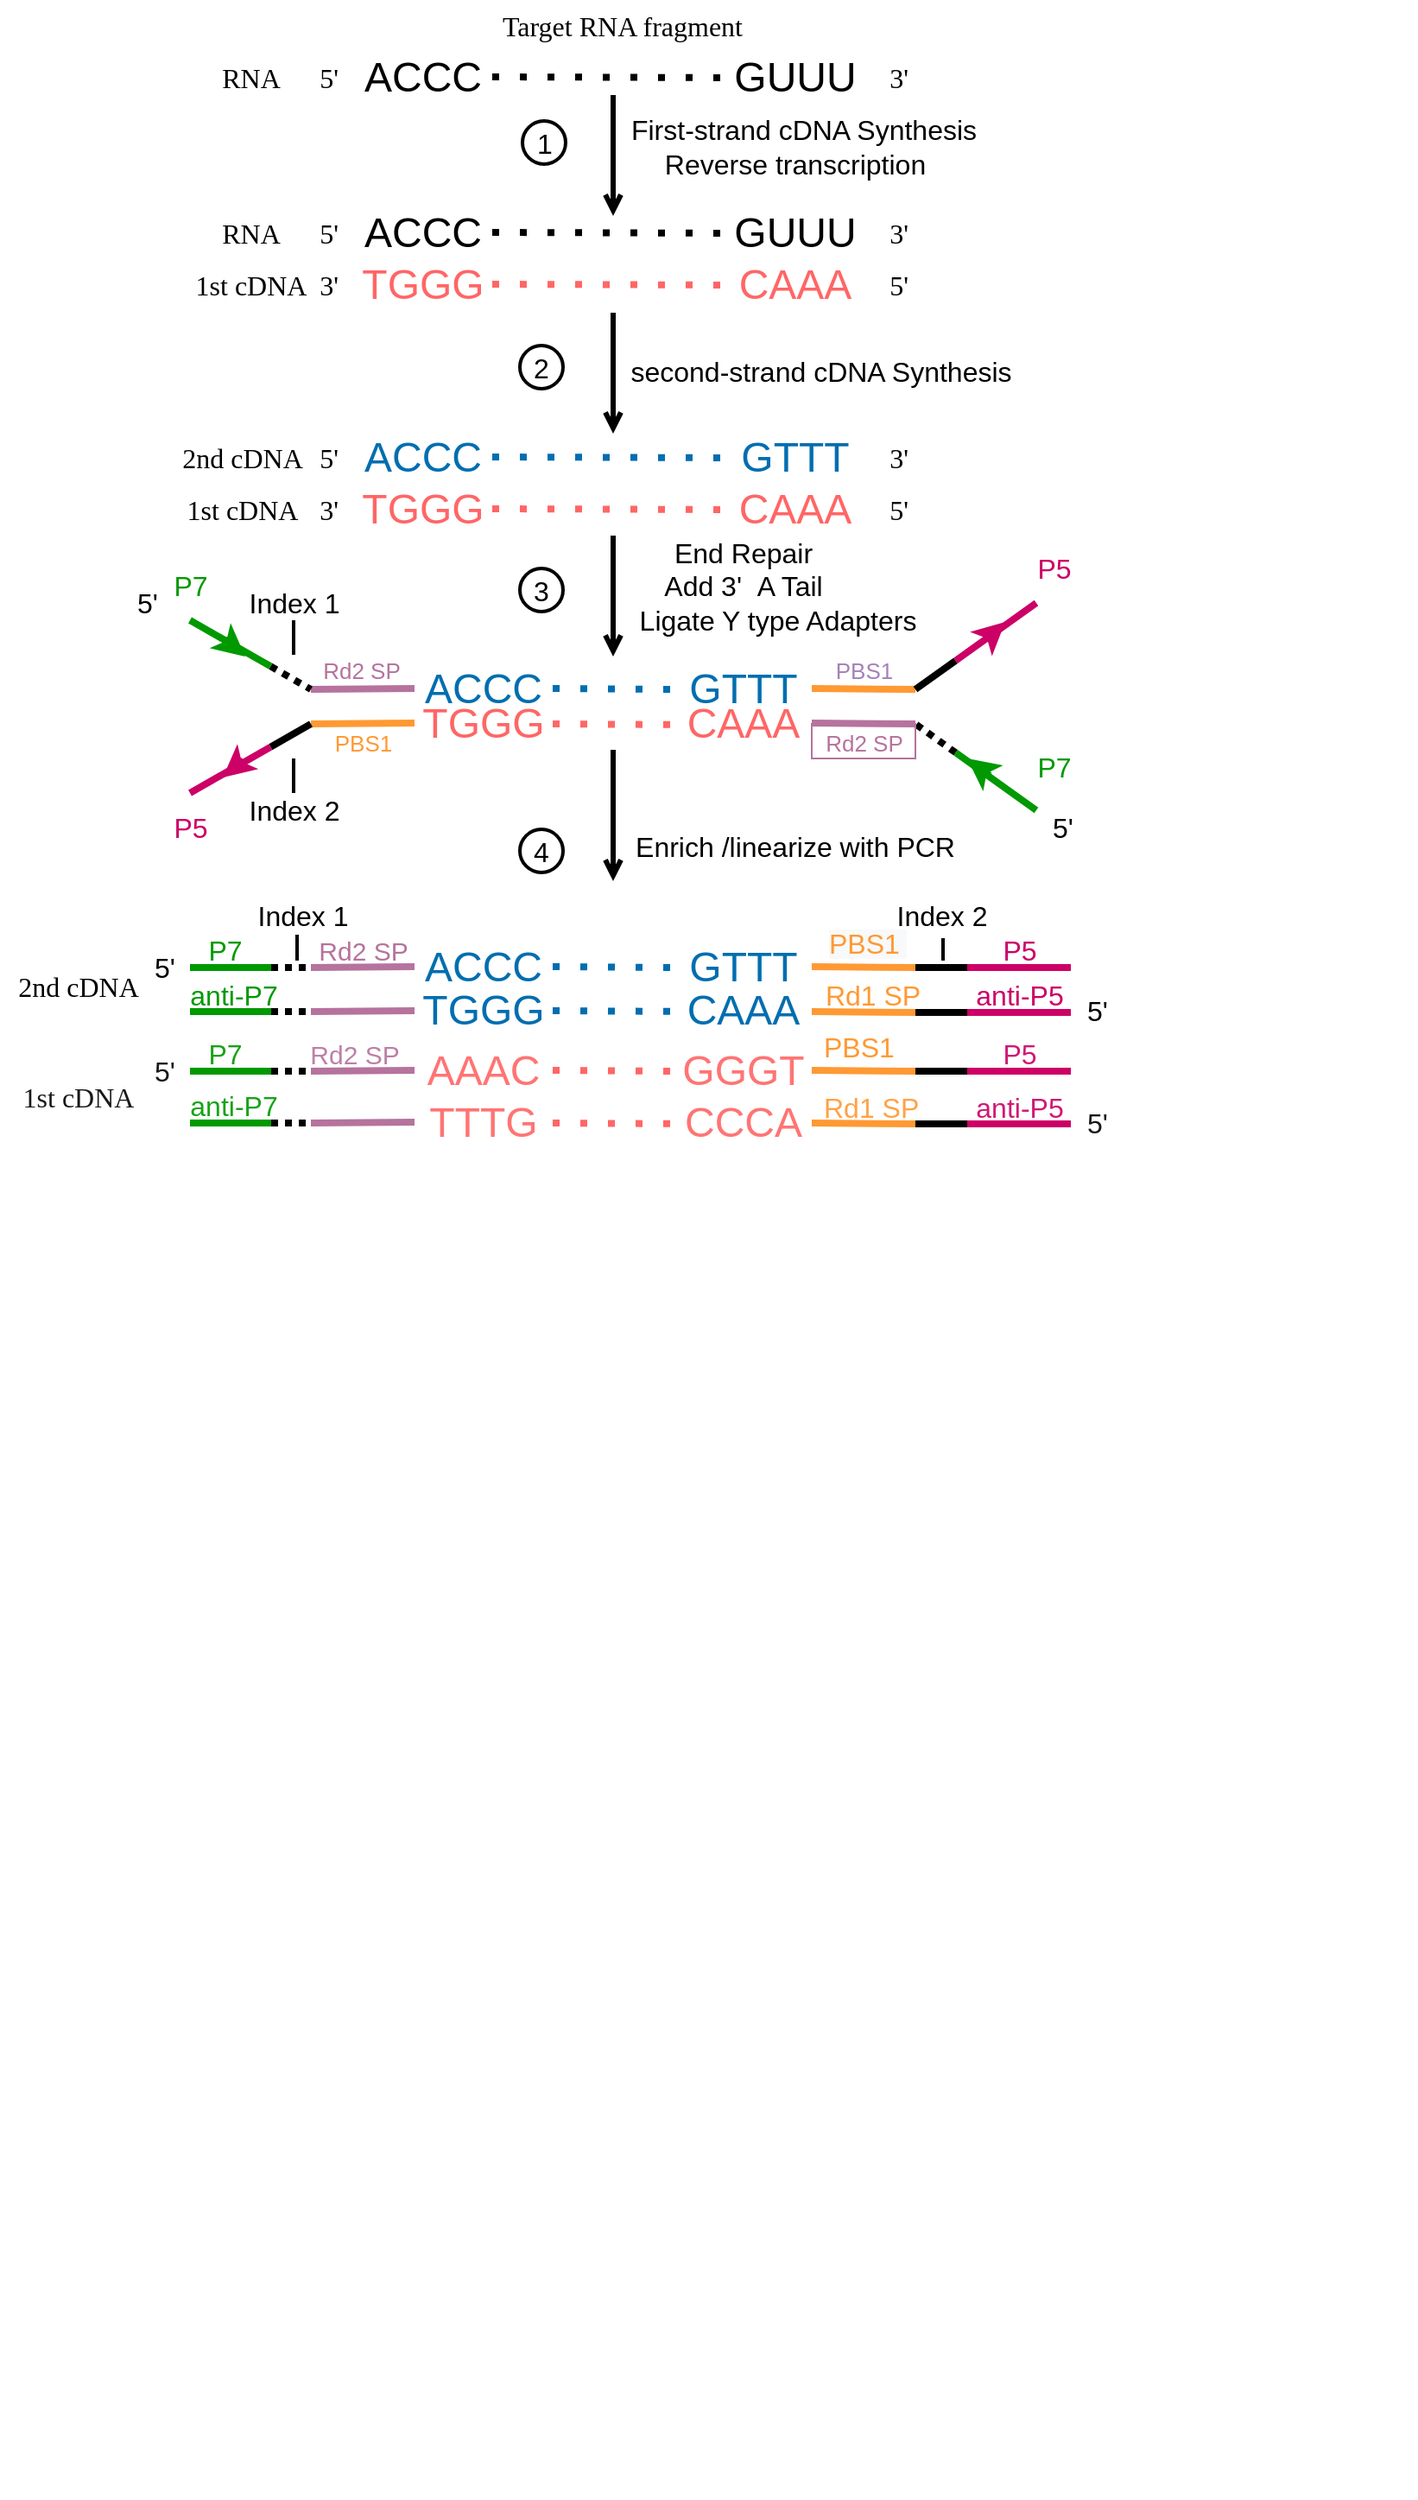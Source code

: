 <mxfile version="14.2.7" type="github">
  <diagram id="qpUF7cWEanEgtJ4Kv6Ic" name="Page-1">
    <mxGraphModel dx="770" dy="598" grid="1" gridSize="10" guides="1" tooltips="1" connect="1" arrows="1" fold="1" page="1" pageScale="1" pageWidth="1169" pageHeight="827" math="0" shadow="0">
      <root>
        <mxCell id="0" />
        <mxCell id="1" parent="0" />
        <mxCell id="okpHjbPYMbPtX3PwwOW8-1" value="" style="group" vertex="1" connectable="0" parent="1">
          <mxGeometry x="620" y="816" width="650" height="640" as="geometry" />
        </mxCell>
        <mxCell id="okpHjbPYMbPtX3PwwOW8-2" value="" style="group;labelBackgroundColor=#FFFFFF;labelBorderColor=#FFFFFF;" vertex="1" connectable="0" parent="okpHjbPYMbPtX3PwwOW8-1">
          <mxGeometry width="650" height="640" as="geometry" />
        </mxCell>
        <mxCell id="okpHjbPYMbPtX3PwwOW8-3" value="" style="group" vertex="1" connectable="0" parent="1">
          <mxGeometry x="580" y="740" width="630" height="280" as="geometry" />
        </mxCell>
        <mxCell id="okpHjbPYMbPtX3PwwOW8-4" value="" style="group" vertex="1" connectable="0" parent="okpHjbPYMbPtX3PwwOW8-3">
          <mxGeometry x="400" y="-240" width="90" height="50" as="geometry" />
        </mxCell>
        <mxCell id="okpHjbPYMbPtX3PwwOW8-5" value="" style="group" vertex="1" connectable="0" parent="okpHjbPYMbPtX3PwwOW8-4">
          <mxGeometry y="70" width="90" as="geometry" />
        </mxCell>
        <mxCell id="okpHjbPYMbPtX3PwwOW8-6" value="" style="endArrow=none;html=1;strokeWidth=4;fontSize=16;fillColor=#e3c800;" edge="1" parent="okpHjbPYMbPtX3PwwOW8-5">
          <mxGeometry width="50" height="50" relative="1" as="geometry">
            <mxPoint x="30" as="sourcePoint" />
            <mxPoint as="targetPoint" />
          </mxGeometry>
        </mxCell>
        <mxCell id="okpHjbPYMbPtX3PwwOW8-7" value="" style="endArrow=none;html=1;strokeWidth=4;fontSize=16;fillColor=#60a917;strokeColor=#CC0066;" edge="1" parent="okpHjbPYMbPtX3PwwOW8-5">
          <mxGeometry width="50" height="50" relative="1" as="geometry">
            <mxPoint x="30" as="sourcePoint" />
            <mxPoint x="90" as="targetPoint" />
          </mxGeometry>
        </mxCell>
        <mxCell id="okpHjbPYMbPtX3PwwOW8-8" value="Enrich /linearize with PCR" style="text;html=1;align=center;verticalAlign=middle;resizable=0;points=[];autosize=1;fontSize=16;" vertex="1" parent="okpHjbPYMbPtX3PwwOW8-4">
          <mxGeometry x="-170" y="-10" width="200" height="20" as="geometry" />
        </mxCell>
        <mxCell id="okpHjbPYMbPtX3PwwOW8-9" value="" style="group" vertex="1" connectable="0" parent="okpHjbPYMbPtX3PwwOW8-3">
          <mxGeometry x="-20" y="-210" width="70" height="40" as="geometry" />
        </mxCell>
        <mxCell id="okpHjbPYMbPtX3PwwOW8-10" value="" style="endArrow=none;dashed=1;html=1;strokeColor=#000000;strokeWidth=4;fontSize=16;dashPattern=1 1;" edge="1" parent="okpHjbPYMbPtX3PwwOW8-9">
          <mxGeometry width="50" height="50" relative="1" as="geometry">
            <mxPoint x="47" y="40" as="sourcePoint" />
            <mxPoint x="70" y="40" as="targetPoint" />
          </mxGeometry>
        </mxCell>
        <mxCell id="okpHjbPYMbPtX3PwwOW8-11" value="" style="endArrow=none;html=1;strokeWidth=4;fontSize=16;strokeColor=#009900;" edge="1" parent="okpHjbPYMbPtX3PwwOW8-9">
          <mxGeometry width="50" height="50" relative="1" as="geometry">
            <mxPoint y="40" as="sourcePoint" />
            <mxPoint x="47" y="40" as="targetPoint" />
          </mxGeometry>
        </mxCell>
        <mxCell id="okpHjbPYMbPtX3PwwOW8-12" value="&lt;font color=&quot;#009900&quot;&gt;P7&lt;/font&gt;" style="text;html=1;align=center;verticalAlign=middle;resizable=0;points=[];autosize=1;fontSize=16;" vertex="1" parent="okpHjbPYMbPtX3PwwOW8-9">
          <mxGeometry y="20" width="40" height="20" as="geometry" />
        </mxCell>
        <mxCell id="okpHjbPYMbPtX3PwwOW8-13" value="" style="group" vertex="1" connectable="0" parent="okpHjbPYMbPtX3PwwOW8-3">
          <mxGeometry x="-20" y="-180" width="490" height="80" as="geometry" />
        </mxCell>
        <mxCell id="okpHjbPYMbPtX3PwwOW8-14" value="" style="group" vertex="1" connectable="0" parent="okpHjbPYMbPtX3PwwOW8-13">
          <mxGeometry x="150" width="280" height="20" as="geometry" />
        </mxCell>
        <mxCell id="okpHjbPYMbPtX3PwwOW8-15" value="&lt;font size=&quot;5&quot; color=&quot;#006eaf&quot;&gt;ACCC&lt;/font&gt;" style="text;html=1;strokeColor=none;fillColor=none;align=center;verticalAlign=middle;whiteSpace=wrap;rounded=0;" vertex="1" parent="okpHjbPYMbPtX3PwwOW8-14">
          <mxGeometry width="40" height="20" as="geometry" />
        </mxCell>
        <mxCell id="okpHjbPYMbPtX3PwwOW8-16" value="" style="endArrow=none;dashed=1;html=1;dashPattern=1 3;strokeWidth=4;fillColor=#1ba1e2;strokeColor=#006EAF;" edge="1" parent="okpHjbPYMbPtX3PwwOW8-14">
          <mxGeometry width="50" height="50" relative="1" as="geometry">
            <mxPoint x="60" y="9.5" as="sourcePoint" />
            <mxPoint x="130" y="10" as="targetPoint" />
          </mxGeometry>
        </mxCell>
        <mxCell id="okpHjbPYMbPtX3PwwOW8-17" value="&lt;font style=&quot;font-size: 24px&quot; color=&quot;#006eaf&quot;&gt;GTTT&lt;/font&gt;" style="text;html=1;align=center;verticalAlign=middle;resizable=0;points=[];autosize=1;" vertex="1" parent="okpHjbPYMbPtX3PwwOW8-14">
          <mxGeometry x="130" width="80" height="20" as="geometry" />
        </mxCell>
        <mxCell id="okpHjbPYMbPtX3PwwOW8-18" value="" style="endArrow=none;html=1;strokeWidth=4;fontSize=16;strokeColor=#FF9933;" edge="1" parent="okpHjbPYMbPtX3PwwOW8-14">
          <mxGeometry width="50" height="50" relative="1" as="geometry">
            <mxPoint x="210" y="9.5" as="sourcePoint" />
            <mxPoint x="270" y="10" as="targetPoint" />
          </mxGeometry>
        </mxCell>
        <mxCell id="okpHjbPYMbPtX3PwwOW8-19" value="" style="endArrow=none;html=1;strokeWidth=4;fontSize=16;fillColor=#fa6800;strokeColor=#B5739D;" edge="1" parent="okpHjbPYMbPtX3PwwOW8-13">
          <mxGeometry width="50" height="50" relative="1" as="geometry">
            <mxPoint x="70" y="10" as="sourcePoint" />
            <mxPoint x="130" y="9.5" as="targetPoint" />
          </mxGeometry>
        </mxCell>
        <mxCell id="okpHjbPYMbPtX3PwwOW8-20" value="" style="group" vertex="1" connectable="0" parent="okpHjbPYMbPtX3PwwOW8-3">
          <mxGeometry y="60" width="630" height="220" as="geometry" />
        </mxCell>
        <mxCell id="okpHjbPYMbPtX3PwwOW8-21" value="" style="group" vertex="1" connectable="0" parent="okpHjbPYMbPtX3PwwOW8-20">
          <mxGeometry x="400" y="-220" width="90" height="50" as="geometry" />
        </mxCell>
        <mxCell id="okpHjbPYMbPtX3PwwOW8-22" value="" style="group;textOpacity=90;" vertex="1" connectable="0" parent="okpHjbPYMbPtX3PwwOW8-21">
          <mxGeometry y="50" width="90" as="geometry" />
        </mxCell>
        <mxCell id="okpHjbPYMbPtX3PwwOW8-23" value="" style="endArrow=none;html=1;strokeWidth=4;fontSize=16;fillColor=#e3c800;textOpacity=90;" edge="1" parent="okpHjbPYMbPtX3PwwOW8-22">
          <mxGeometry width="50" height="50" relative="1" as="geometry">
            <mxPoint x="30" as="sourcePoint" />
            <mxPoint as="targetPoint" />
          </mxGeometry>
        </mxCell>
        <mxCell id="okpHjbPYMbPtX3PwwOW8-24" value="" style="endArrow=none;html=1;strokeWidth=4;fontSize=16;fillColor=#60a917;strokeColor=#CC0066;textOpacity=90;" edge="1" parent="okpHjbPYMbPtX3PwwOW8-22">
          <mxGeometry width="50" height="50" relative="1" as="geometry">
            <mxPoint x="30" as="sourcePoint" />
            <mxPoint x="90" as="targetPoint" />
          </mxGeometry>
        </mxCell>
        <mxCell id="okpHjbPYMbPtX3PwwOW8-25" value="" style="group" vertex="1" connectable="0" parent="okpHjbPYMbPtX3PwwOW8-20">
          <mxGeometry x="-20" y="-210" width="70" height="40" as="geometry" />
        </mxCell>
        <mxCell id="okpHjbPYMbPtX3PwwOW8-26" value="" style="endArrow=none;dashed=1;html=1;strokeColor=#000000;strokeWidth=4;fontSize=16;dashPattern=1 1;textOpacity=90;" edge="1" parent="okpHjbPYMbPtX3PwwOW8-25">
          <mxGeometry width="50" height="50" relative="1" as="geometry">
            <mxPoint x="47" y="40" as="sourcePoint" />
            <mxPoint x="70" y="40" as="targetPoint" />
          </mxGeometry>
        </mxCell>
        <mxCell id="okpHjbPYMbPtX3PwwOW8-27" value="" style="endArrow=none;html=1;strokeWidth=4;fontSize=16;strokeColor=#009900;textOpacity=90;" edge="1" parent="okpHjbPYMbPtX3PwwOW8-25">
          <mxGeometry width="50" height="50" relative="1" as="geometry">
            <mxPoint y="40" as="sourcePoint" />
            <mxPoint x="47" y="40" as="targetPoint" />
          </mxGeometry>
        </mxCell>
        <mxCell id="okpHjbPYMbPtX3PwwOW8-28" value="" style="group;textOpacity=90;" vertex="1" connectable="0" parent="okpHjbPYMbPtX3PwwOW8-20">
          <mxGeometry x="-20" y="-180" width="540" height="80" as="geometry" />
        </mxCell>
        <mxCell id="okpHjbPYMbPtX3PwwOW8-29" value="" style="group;textOpacity=90;" vertex="1" connectable="0" parent="okpHjbPYMbPtX3PwwOW8-28">
          <mxGeometry x="150" width="280" height="20" as="geometry" />
        </mxCell>
        <mxCell id="okpHjbPYMbPtX3PwwOW8-30" value="&lt;font size=&quot;5&quot; color=&quot;#ff6666&quot;&gt;AAAC&lt;/font&gt;" style="text;html=1;strokeColor=none;fillColor=none;align=center;verticalAlign=middle;whiteSpace=wrap;rounded=0;textOpacity=90;" vertex="1" parent="okpHjbPYMbPtX3PwwOW8-29">
          <mxGeometry width="40" height="20" as="geometry" />
        </mxCell>
        <mxCell id="okpHjbPYMbPtX3PwwOW8-31" value="" style="endArrow=none;dashed=1;html=1;dashPattern=1 3;strokeWidth=4;fillColor=#1ba1e2;strokeColor=#FF6666;textOpacity=90;" edge="1" parent="okpHjbPYMbPtX3PwwOW8-29">
          <mxGeometry width="50" height="50" relative="1" as="geometry">
            <mxPoint x="60" y="9.5" as="sourcePoint" />
            <mxPoint x="130" y="10" as="targetPoint" />
          </mxGeometry>
        </mxCell>
        <mxCell id="okpHjbPYMbPtX3PwwOW8-32" value="&lt;font size=&quot;5&quot; color=&quot;#ff6666&quot;&gt;GGGT&lt;/font&gt;" style="text;html=1;align=center;verticalAlign=middle;resizable=0;points=[];autosize=1;textOpacity=90;" vertex="1" parent="okpHjbPYMbPtX3PwwOW8-29">
          <mxGeometry x="125" width="90" height="20" as="geometry" />
        </mxCell>
        <mxCell id="okpHjbPYMbPtX3PwwOW8-33" value="" style="endArrow=none;html=1;strokeWidth=4;fontSize=16;strokeColor=#FF9933;textOpacity=90;" edge="1" parent="okpHjbPYMbPtX3PwwOW8-29">
          <mxGeometry width="50" height="50" relative="1" as="geometry">
            <mxPoint x="210" y="9.5" as="sourcePoint" />
            <mxPoint x="270" y="10" as="targetPoint" />
          </mxGeometry>
        </mxCell>
        <mxCell id="okpHjbPYMbPtX3PwwOW8-34" value="" style="endArrow=none;html=1;strokeWidth=4;fontSize=16;fillColor=#fa6800;strokeColor=#B5739D;textOpacity=90;" edge="1" parent="okpHjbPYMbPtX3PwwOW8-28">
          <mxGeometry width="50" height="50" relative="1" as="geometry">
            <mxPoint x="70" y="10" as="sourcePoint" />
            <mxPoint x="130" y="9.5" as="targetPoint" />
          </mxGeometry>
        </mxCell>
        <mxCell id="okpHjbPYMbPtX3PwwOW8-35" value="&lt;font style=&quot;font-size: 24px&quot; color=&quot;#ff6666&quot;&gt;CCCA&lt;/font&gt;" style="text;html=1;align=center;verticalAlign=middle;resizable=0;points=[];autosize=1;textOpacity=90;" vertex="1" parent="okpHjbPYMbPtX3PwwOW8-28">
          <mxGeometry x="280" y="30" width="80" height="20" as="geometry" />
        </mxCell>
        <mxCell id="okpHjbPYMbPtX3PwwOW8-36" value="" style="endArrow=none;dashed=1;html=1;dashPattern=1 3;strokeWidth=4;strokeColor=#FF6666;textOpacity=90;" edge="1" parent="okpHjbPYMbPtX3PwwOW8-28">
          <mxGeometry width="50" height="50" relative="1" as="geometry">
            <mxPoint x="210" y="40" as="sourcePoint" />
            <mxPoint x="290" y="40.5" as="targetPoint" />
          </mxGeometry>
        </mxCell>
        <mxCell id="okpHjbPYMbPtX3PwwOW8-37" value="&lt;font size=&quot;5&quot; color=&quot;#ff6666&quot;&gt;TTTG&lt;/font&gt;" style="text;html=1;strokeColor=none;fillColor=none;align=center;verticalAlign=middle;whiteSpace=wrap;rounded=0;textOpacity=90;" vertex="1" parent="okpHjbPYMbPtX3PwwOW8-28">
          <mxGeometry x="150" y="30" width="40" height="20" as="geometry" />
        </mxCell>
        <mxCell id="okpHjbPYMbPtX3PwwOW8-38" value="" style="group;textOpacity=90;" vertex="1" connectable="0" parent="okpHjbPYMbPtX3PwwOW8-28">
          <mxGeometry y="39.5" width="130" height="0.5" as="geometry" />
        </mxCell>
        <mxCell id="okpHjbPYMbPtX3PwwOW8-39" value="" style="endArrow=none;dashed=1;html=1;strokeColor=#000000;strokeWidth=4;fontSize=16;dashPattern=1 1;textOpacity=90;" edge="1" parent="okpHjbPYMbPtX3PwwOW8-38">
          <mxGeometry width="50" height="50" relative="1" as="geometry">
            <mxPoint x="47" y="0.5" as="sourcePoint" />
            <mxPoint x="70" y="0.5" as="targetPoint" />
          </mxGeometry>
        </mxCell>
        <mxCell id="okpHjbPYMbPtX3PwwOW8-40" value="" style="endArrow=none;html=1;strokeWidth=4;fontSize=16;strokeColor=#009900;textOpacity=90;" edge="1" parent="okpHjbPYMbPtX3PwwOW8-38">
          <mxGeometry width="50" height="50" relative="1" as="geometry">
            <mxPoint y="0.5" as="sourcePoint" />
            <mxPoint x="47" y="0.5" as="targetPoint" />
          </mxGeometry>
        </mxCell>
        <mxCell id="okpHjbPYMbPtX3PwwOW8-41" value="" style="endArrow=none;html=1;strokeWidth=4;fontSize=16;fillColor=#fa6800;strokeColor=#B5739D;textOpacity=90;" edge="1" parent="okpHjbPYMbPtX3PwwOW8-38">
          <mxGeometry width="50" height="50" relative="1" as="geometry">
            <mxPoint x="70" y="0.5" as="sourcePoint" />
            <mxPoint x="130" as="targetPoint" />
          </mxGeometry>
        </mxCell>
        <mxCell id="okpHjbPYMbPtX3PwwOW8-42" value="" style="group;textOpacity=90;" vertex="1" connectable="0" parent="okpHjbPYMbPtX3PwwOW8-28">
          <mxGeometry x="420" y="40.5" width="90" as="geometry" />
        </mxCell>
        <mxCell id="okpHjbPYMbPtX3PwwOW8-43" value="" style="endArrow=none;html=1;strokeWidth=4;fontSize=16;fillColor=#e3c800;textOpacity=90;" edge="1" parent="okpHjbPYMbPtX3PwwOW8-42">
          <mxGeometry width="50" height="50" relative="1" as="geometry">
            <mxPoint x="30" as="sourcePoint" />
            <mxPoint as="targetPoint" />
          </mxGeometry>
        </mxCell>
        <mxCell id="okpHjbPYMbPtX3PwwOW8-44" value="" style="endArrow=none;html=1;strokeWidth=4;fontSize=16;fillColor=#60a917;strokeColor=#CC0066;textOpacity=90;" edge="1" parent="okpHjbPYMbPtX3PwwOW8-42">
          <mxGeometry width="50" height="50" relative="1" as="geometry">
            <mxPoint x="30" as="sourcePoint" />
            <mxPoint x="90" as="targetPoint" />
          </mxGeometry>
        </mxCell>
        <mxCell id="okpHjbPYMbPtX3PwwOW8-45" value="" style="endArrow=none;html=1;strokeWidth=4;fontSize=16;strokeColor=#FF9933;textOpacity=90;" edge="1" parent="okpHjbPYMbPtX3PwwOW8-28">
          <mxGeometry width="50" height="50" relative="1" as="geometry">
            <mxPoint x="360" y="40" as="sourcePoint" />
            <mxPoint x="420" y="40.5" as="targetPoint" />
          </mxGeometry>
        </mxCell>
        <mxCell id="okpHjbPYMbPtX3PwwOW8-46" value="5&#39;" style="text;html=1;align=center;verticalAlign=middle;resizable=0;points=[];autosize=1;fontSize=16;textOpacity=90;" vertex="1" parent="okpHjbPYMbPtX3PwwOW8-28">
          <mxGeometry x="510" y="30" width="30" height="20" as="geometry" />
        </mxCell>
        <mxCell id="okpHjbPYMbPtX3PwwOW8-47" value="&lt;font color=&quot;#cc0066&quot;&gt;anti-P5&lt;/font&gt;" style="text;html=1;align=center;verticalAlign=middle;resizable=0;points=[];autosize=1;fontSize=16;textOpacity=90;" vertex="1" parent="okpHjbPYMbPtX3PwwOW8-28">
          <mxGeometry x="445" y="20.5" width="70" height="20" as="geometry" />
        </mxCell>
        <mxCell id="okpHjbPYMbPtX3PwwOW8-48" value="5&#39;" style="text;html=1;align=center;verticalAlign=middle;resizable=0;points=[];autosize=1;fontSize=16;" vertex="1" parent="okpHjbPYMbPtX3PwwOW8-20">
          <mxGeometry x="-50" y="-240" width="30" height="20" as="geometry" />
        </mxCell>
        <mxCell id="okpHjbPYMbPtX3PwwOW8-49" value="5&#39;" style="text;html=1;align=center;verticalAlign=middle;resizable=0;points=[];autosize=1;fontSize=16;textOpacity=90;" vertex="1" parent="okpHjbPYMbPtX3PwwOW8-20">
          <mxGeometry x="-50" y="-180" width="30" height="20" as="geometry" />
        </mxCell>
        <mxCell id="okpHjbPYMbPtX3PwwOW8-50" value="&lt;font style=&quot;font-size: 15px&quot; color=&quot;#b5739d&quot;&gt;Rd2 SP&lt;/font&gt;" style="text;html=1;align=center;verticalAlign=middle;resizable=0;points=[];autosize=1;fontSize=16;" vertex="1" parent="okpHjbPYMbPtX3PwwOW8-20">
          <mxGeometry x="45" y="-255" width="70" height="30" as="geometry" />
        </mxCell>
        <mxCell id="okpHjbPYMbPtX3PwwOW8-51" value="&lt;font color=&quot;#cc0066&quot;&gt;P5&lt;/font&gt;" style="text;html=1;align=center;verticalAlign=middle;resizable=0;points=[];autosize=1;fontSize=16;" vertex="1" parent="okpHjbPYMbPtX3PwwOW8-20">
          <mxGeometry x="440" y="-250" width="40" height="20" as="geometry" />
        </mxCell>
        <mxCell id="okpHjbPYMbPtX3PwwOW8-52" value="&lt;font style=&quot;font-size: 16px&quot;&gt;Index 1&lt;/font&gt;" style="text;html=1;align=center;verticalAlign=middle;resizable=0;points=[];autosize=1;fontSize=16;" vertex="1" parent="okpHjbPYMbPtX3PwwOW8-20">
          <mxGeometry x="10" y="-270" width="70" height="20" as="geometry" />
        </mxCell>
        <mxCell id="okpHjbPYMbPtX3PwwOW8-53" value="&lt;font style=&quot;font-size: 16px&quot;&gt;Index 2&lt;/font&gt;" style="text;html=1;align=center;verticalAlign=middle;resizable=0;points=[];autosize=1;fontSize=16;" vertex="1" parent="okpHjbPYMbPtX3PwwOW8-20">
          <mxGeometry x="380" y="-270" width="70" height="20" as="geometry" />
        </mxCell>
        <mxCell id="okpHjbPYMbPtX3PwwOW8-54" value="&lt;font color=&quot;#009900&quot;&gt;anti-P7&lt;/font&gt;" style="text;html=1;align=center;verticalAlign=middle;resizable=0;points=[];autosize=1;fontSize=16;textOpacity=90;" vertex="1" parent="okpHjbPYMbPtX3PwwOW8-20">
          <mxGeometry x="-30" y="-160" width="70" height="20" as="geometry" />
        </mxCell>
        <mxCell id="okpHjbPYMbPtX3PwwOW8-55" value="4" style="ellipse;whiteSpace=wrap;html=1;aspect=fixed;strokeWidth=2;fontSize=16;" vertex="1" parent="okpHjbPYMbPtX3PwwOW8-3">
          <mxGeometry x="171" y="-250" width="25" height="25" as="geometry" />
        </mxCell>
        <mxCell id="okpHjbPYMbPtX3PwwOW8-56" value="" style="group" vertex="1" connectable="0" parent="1">
          <mxGeometry x="450" y="20" width="650" height="640" as="geometry" />
        </mxCell>
        <mxCell id="okpHjbPYMbPtX3PwwOW8-57" value="" style="group;labelBackgroundColor=#FFFFFF;labelBorderColor=#FFFFFF;" vertex="1" connectable="0" parent="okpHjbPYMbPtX3PwwOW8-56">
          <mxGeometry y="-10" width="650" height="640" as="geometry" />
        </mxCell>
        <mxCell id="okpHjbPYMbPtX3PwwOW8-58" value="" style="group" vertex="1" connectable="0" parent="okpHjbPYMbPtX3PwwOW8-57">
          <mxGeometry x="65" width="560" height="560" as="geometry" />
        </mxCell>
        <mxCell id="okpHjbPYMbPtX3PwwOW8-59" value="" style="group" vertex="1" connectable="0" parent="okpHjbPYMbPtX3PwwOW8-58">
          <mxGeometry x="160" y="125" width="280" height="20" as="geometry" />
        </mxCell>
        <mxCell id="okpHjbPYMbPtX3PwwOW8-60" value="&lt;font style=&quot;font-size: 24px&quot;&gt;ACCC&lt;/font&gt;" style="text;html=1;strokeColor=none;fillColor=none;align=center;verticalAlign=middle;whiteSpace=wrap;rounded=0;" vertex="1" parent="okpHjbPYMbPtX3PwwOW8-59">
          <mxGeometry width="40" height="20" as="geometry" />
        </mxCell>
        <mxCell id="okpHjbPYMbPtX3PwwOW8-61" value="" style="endArrow=none;dashed=1;html=1;dashPattern=1 3;strokeWidth=4;" edge="1" parent="okpHjbPYMbPtX3PwwOW8-59">
          <mxGeometry width="50" height="50" relative="1" as="geometry">
            <mxPoint x="60" y="9.5" as="sourcePoint" />
            <mxPoint x="200" y="10" as="targetPoint" />
          </mxGeometry>
        </mxCell>
        <mxCell id="okpHjbPYMbPtX3PwwOW8-62" value="&lt;font style=&quot;font-size: 24px&quot;&gt;GUUU&lt;/font&gt;" style="text;html=1;align=center;verticalAlign=middle;resizable=0;points=[];autosize=1;" vertex="1" parent="okpHjbPYMbPtX3PwwOW8-59">
          <mxGeometry x="190" width="90" height="20" as="geometry" />
        </mxCell>
        <mxCell id="okpHjbPYMbPtX3PwwOW8-63" value="" style="group" vertex="1" connectable="0" parent="okpHjbPYMbPtX3PwwOW8-58">
          <mxGeometry x="160" y="155" width="280" height="20" as="geometry" />
        </mxCell>
        <mxCell id="okpHjbPYMbPtX3PwwOW8-64" value="&lt;font size=&quot;5&quot; color=&quot;#ff6666&quot;&gt;TGGG&lt;/font&gt;" style="text;html=1;strokeColor=none;fillColor=none;align=center;verticalAlign=middle;whiteSpace=wrap;rounded=0;" vertex="1" parent="okpHjbPYMbPtX3PwwOW8-63">
          <mxGeometry width="40" height="20" as="geometry" />
        </mxCell>
        <mxCell id="okpHjbPYMbPtX3PwwOW8-65" value="" style="endArrow=none;dashed=1;html=1;dashPattern=1 3;strokeWidth=4;strokeColor=#FF6666;" edge="1" parent="okpHjbPYMbPtX3PwwOW8-63">
          <mxGeometry width="50" height="50" relative="1" as="geometry">
            <mxPoint x="60" y="9.5" as="sourcePoint" />
            <mxPoint x="200" y="10" as="targetPoint" />
          </mxGeometry>
        </mxCell>
        <mxCell id="okpHjbPYMbPtX3PwwOW8-66" value="&lt;font style=&quot;font-size: 24px&quot; color=&quot;#ff6666&quot;&gt;CAAA&lt;/font&gt;" style="text;html=1;align=center;verticalAlign=middle;resizable=0;points=[];autosize=1;" vertex="1" parent="okpHjbPYMbPtX3PwwOW8-63">
          <mxGeometry x="195" width="80" height="20" as="geometry" />
        </mxCell>
        <mxCell id="okpHjbPYMbPtX3PwwOW8-67" value="" style="group" vertex="1" connectable="0" parent="okpHjbPYMbPtX3PwwOW8-58">
          <mxGeometry x="160" y="35" width="280" height="20" as="geometry" />
        </mxCell>
        <mxCell id="okpHjbPYMbPtX3PwwOW8-68" value="&lt;font style=&quot;font-size: 24px&quot;&gt;ACCC&lt;/font&gt;" style="text;html=1;strokeColor=none;fillColor=none;align=center;verticalAlign=middle;whiteSpace=wrap;rounded=0;" vertex="1" parent="okpHjbPYMbPtX3PwwOW8-67">
          <mxGeometry width="40" height="20" as="geometry" />
        </mxCell>
        <mxCell id="okpHjbPYMbPtX3PwwOW8-69" value="" style="endArrow=none;dashed=1;html=1;dashPattern=1 3;strokeWidth=4;" edge="1" parent="okpHjbPYMbPtX3PwwOW8-67">
          <mxGeometry width="50" height="50" relative="1" as="geometry">
            <mxPoint x="60" y="9.5" as="sourcePoint" />
            <mxPoint x="200" y="10" as="targetPoint" />
          </mxGeometry>
        </mxCell>
        <mxCell id="okpHjbPYMbPtX3PwwOW8-70" value="&lt;font style=&quot;font-size: 24px&quot;&gt;GUUU&lt;/font&gt;" style="text;html=1;align=center;verticalAlign=middle;resizable=0;points=[];autosize=1;" vertex="1" parent="okpHjbPYMbPtX3PwwOW8-67">
          <mxGeometry x="190" width="90" height="20" as="geometry" />
        </mxCell>
        <mxCell id="okpHjbPYMbPtX3PwwOW8-71" value="&lt;font style=&quot;font-size: 16px&quot; face=&quot;Georgia&quot;&gt;Target RNA fragment&lt;/font&gt;" style="text;html=1;align=center;verticalAlign=middle;resizable=0;points=[];autosize=1;fontSize=16;" vertex="1" parent="okpHjbPYMbPtX3PwwOW8-58">
          <mxGeometry x="210" width="170" height="30" as="geometry" />
        </mxCell>
        <mxCell id="okpHjbPYMbPtX3PwwOW8-72" value="" style="endArrow=open;html=1;strokeWidth=3;fillColor=#dae8fc;endFill=0;" edge="1" parent="okpHjbPYMbPtX3PwwOW8-58">
          <mxGeometry width="50" height="50" relative="1" as="geometry">
            <mxPoint x="290" y="55" as="sourcePoint" />
            <mxPoint x="290" y="125" as="targetPoint" />
          </mxGeometry>
        </mxCell>
        <mxCell id="okpHjbPYMbPtX3PwwOW8-73" value="&lt;font face=&quot;Georgia&quot;&gt;RNA&lt;/font&gt;" style="text;html=1;align=center;verticalAlign=middle;resizable=0;points=[];autosize=1;fontSize=16;" vertex="1" parent="okpHjbPYMbPtX3PwwOW8-58">
          <mxGeometry x="55" y="30" width="50" height="30" as="geometry" />
        </mxCell>
        <mxCell id="okpHjbPYMbPtX3PwwOW8-74" value="&lt;font face=&quot;Georgia&quot;&gt;RNA&lt;/font&gt;" style="text;html=1;align=center;verticalAlign=middle;resizable=0;points=[];autosize=1;fontSize=16;" vertex="1" parent="okpHjbPYMbPtX3PwwOW8-58">
          <mxGeometry x="55" y="120" width="50" height="30" as="geometry" />
        </mxCell>
        <mxCell id="okpHjbPYMbPtX3PwwOW8-75" value="&lt;font face=&quot;Georgia&quot;&gt;1st cDNA&lt;/font&gt;" style="text;html=1;align=center;verticalAlign=middle;resizable=0;points=[];autosize=1;fontSize=16;" vertex="1" parent="okpHjbPYMbPtX3PwwOW8-58">
          <mxGeometry x="40" y="150" width="80" height="30" as="geometry" />
        </mxCell>
        <mxCell id="okpHjbPYMbPtX3PwwOW8-76" value="Reverse transcription" style="text;html=1;align=center;verticalAlign=middle;resizable=0;points=[];autosize=1;fontSize=16;" vertex="1" parent="okpHjbPYMbPtX3PwwOW8-58">
          <mxGeometry x="310" y="85" width="170" height="20" as="geometry" />
        </mxCell>
        <mxCell id="okpHjbPYMbPtX3PwwOW8-77" value="First-strand cDNA Synthesis" style="text;html=1;align=center;verticalAlign=middle;resizable=0;points=[];autosize=1;fontSize=16;" vertex="1" parent="okpHjbPYMbPtX3PwwOW8-58">
          <mxGeometry x="290" y="65" width="220" height="20" as="geometry" />
        </mxCell>
        <mxCell id="okpHjbPYMbPtX3PwwOW8-78" value="" style="endArrow=open;html=1;strokeWidth=3;fillColor=#dae8fc;endFill=0;" edge="1" parent="okpHjbPYMbPtX3PwwOW8-58">
          <mxGeometry width="50" height="50" relative="1" as="geometry">
            <mxPoint x="290" y="181" as="sourcePoint" />
            <mxPoint x="290" y="251" as="targetPoint" />
            <Array as="points">
              <mxPoint x="290" y="211" />
            </Array>
          </mxGeometry>
        </mxCell>
        <mxCell id="okpHjbPYMbPtX3PwwOW8-79" value="&lt;font face=&quot;Comic Sans MS&quot; style=&quot;font-size: 16px&quot;&gt;5&#39;&lt;/font&gt;" style="text;html=1;align=center;verticalAlign=middle;resizable=0;points=[];autosize=1;fontSize=16;" vertex="1" parent="okpHjbPYMbPtX3PwwOW8-58">
          <mxGeometry x="110" y="30" width="30" height="30" as="geometry" />
        </mxCell>
        <mxCell id="okpHjbPYMbPtX3PwwOW8-80" value="&lt;font face=&quot;Comic Sans MS&quot; style=&quot;font-size: 16px&quot;&gt;5&#39;&lt;/font&gt;" style="text;html=1;align=center;verticalAlign=middle;resizable=0;points=[];autosize=1;fontSize=16;" vertex="1" parent="okpHjbPYMbPtX3PwwOW8-58">
          <mxGeometry x="110" y="120" width="30" height="30" as="geometry" />
        </mxCell>
        <mxCell id="okpHjbPYMbPtX3PwwOW8-81" value="&lt;font face=&quot;Comic Sans MS&quot; style=&quot;font-size: 16px&quot;&gt;3&#39;&lt;/font&gt;" style="text;html=1;align=center;verticalAlign=middle;resizable=0;points=[];autosize=1;fontSize=16;" vertex="1" parent="okpHjbPYMbPtX3PwwOW8-58">
          <mxGeometry x="110" y="150" width="30" height="30" as="geometry" />
        </mxCell>
        <mxCell id="okpHjbPYMbPtX3PwwOW8-82" value="&lt;font face=&quot;Comic Sans MS&quot; style=&quot;font-size: 16px&quot;&gt;3&#39;&lt;/font&gt;" style="text;html=1;align=center;verticalAlign=middle;resizable=0;points=[];autosize=1;fontSize=16;" vertex="1" parent="okpHjbPYMbPtX3PwwOW8-58">
          <mxGeometry x="440" y="30" width="30" height="30" as="geometry" />
        </mxCell>
        <mxCell id="okpHjbPYMbPtX3PwwOW8-83" value="&lt;font face=&quot;Comic Sans MS&quot; style=&quot;font-size: 16px&quot;&gt;3&#39;&lt;/font&gt;" style="text;html=1;align=center;verticalAlign=middle;resizable=0;points=[];autosize=1;fontSize=16;" vertex="1" parent="okpHjbPYMbPtX3PwwOW8-58">
          <mxGeometry x="440" y="120" width="30" height="30" as="geometry" />
        </mxCell>
        <mxCell id="okpHjbPYMbPtX3PwwOW8-84" value="&lt;font face=&quot;Comic Sans MS&quot; style=&quot;font-size: 16px&quot;&gt;5&#39;&lt;/font&gt;" style="text;html=1;align=center;verticalAlign=middle;resizable=0;points=[];autosize=1;fontSize=16;" vertex="1" parent="okpHjbPYMbPtX3PwwOW8-58">
          <mxGeometry x="440" y="150" width="30" height="30" as="geometry" />
        </mxCell>
        <mxCell id="okpHjbPYMbPtX3PwwOW8-85" value="second-strand cDNA Synthesis" style="text;html=1;align=center;verticalAlign=middle;resizable=0;points=[];autosize=1;fontSize=16;" vertex="1" parent="okpHjbPYMbPtX3PwwOW8-58">
          <mxGeometry x="290" y="205" width="240" height="20" as="geometry" />
        </mxCell>
        <mxCell id="okpHjbPYMbPtX3PwwOW8-86" value="End Repair" style="text;html=1;align=center;verticalAlign=middle;resizable=0;points=[];autosize=1;fontSize=16;" vertex="1" parent="okpHjbPYMbPtX3PwwOW8-58">
          <mxGeometry x="315" y="310" width="100" height="20" as="geometry" />
        </mxCell>
        <mxCell id="okpHjbPYMbPtX3PwwOW8-87" value="" style="group" vertex="1" connectable="0" parent="okpHjbPYMbPtX3PwwOW8-58">
          <mxGeometry x="5" y="319" width="560" height="170" as="geometry" />
        </mxCell>
        <mxCell id="okpHjbPYMbPtX3PwwOW8-88" value="" style="group" vertex="1" connectable="0" parent="okpHjbPYMbPtX3PwwOW8-87">
          <mxGeometry x="190" y="70" width="280" height="20" as="geometry" />
        </mxCell>
        <mxCell id="okpHjbPYMbPtX3PwwOW8-89" value="&lt;font size=&quot;5&quot; color=&quot;#006eaf&quot;&gt;ACCC&lt;/font&gt;" style="text;html=1;strokeColor=none;fillColor=none;align=center;verticalAlign=middle;whiteSpace=wrap;rounded=0;" vertex="1" parent="okpHjbPYMbPtX3PwwOW8-88">
          <mxGeometry width="40" height="20" as="geometry" />
        </mxCell>
        <mxCell id="okpHjbPYMbPtX3PwwOW8-90" value="" style="endArrow=none;dashed=1;html=1;dashPattern=1 3;strokeWidth=4;fillColor=#1ba1e2;strokeColor=#006EAF;" edge="1" parent="okpHjbPYMbPtX3PwwOW8-88">
          <mxGeometry width="50" height="50" relative="1" as="geometry">
            <mxPoint x="60" y="9.5" as="sourcePoint" />
            <mxPoint x="130" y="10" as="targetPoint" />
          </mxGeometry>
        </mxCell>
        <mxCell id="okpHjbPYMbPtX3PwwOW8-91" value="&lt;font style=&quot;font-size: 24px&quot; color=&quot;#006eaf&quot;&gt;GTTT&lt;/font&gt;" style="text;html=1;align=center;verticalAlign=middle;resizable=0;points=[];autosize=1;" vertex="1" parent="okpHjbPYMbPtX3PwwOW8-88">
          <mxGeometry x="130" width="80" height="20" as="geometry" />
        </mxCell>
        <mxCell id="okpHjbPYMbPtX3PwwOW8-92" value="" style="endArrow=none;html=1;strokeWidth=4;fontSize=16;strokeColor=#FF9933;" edge="1" parent="okpHjbPYMbPtX3PwwOW8-88">
          <mxGeometry width="50" height="50" relative="1" as="geometry">
            <mxPoint x="210" y="9.5" as="sourcePoint" />
            <mxPoint x="270" y="10" as="targetPoint" />
          </mxGeometry>
        </mxCell>
        <mxCell id="okpHjbPYMbPtX3PwwOW8-93" value="" style="endArrow=none;html=1;strokeWidth=4;fontSize=16;fillColor=#fa6800;strokeColor=#B5739D;" edge="1" parent="okpHjbPYMbPtX3PwwOW8-87">
          <mxGeometry width="50" height="50" relative="1" as="geometry">
            <mxPoint x="110" y="80" as="sourcePoint" />
            <mxPoint x="170" y="79.5" as="targetPoint" />
          </mxGeometry>
        </mxCell>
        <mxCell id="okpHjbPYMbPtX3PwwOW8-94" value="" style="endArrow=none;html=1;strokeWidth=4;fontSize=16;strokeColor=#FF9933;" edge="1" parent="okpHjbPYMbPtX3PwwOW8-87">
          <mxGeometry width="50" height="50" relative="1" as="geometry">
            <mxPoint x="110" y="100" as="sourcePoint" />
            <mxPoint x="170" y="99.5" as="targetPoint" />
          </mxGeometry>
        </mxCell>
        <mxCell id="okpHjbPYMbPtX3PwwOW8-95" value="&lt;font style=&quot;font-size: 24px&quot; color=&quot;#ff6666&quot;&gt;CAAA&lt;/font&gt;" style="text;html=1;align=center;verticalAlign=middle;resizable=0;points=[];autosize=1;" vertex="1" parent="okpHjbPYMbPtX3PwwOW8-87">
          <mxGeometry x="320" y="90" width="80" height="20" as="geometry" />
        </mxCell>
        <mxCell id="okpHjbPYMbPtX3PwwOW8-96" value="" style="endArrow=none;dashed=1;html=1;dashPattern=1 3;strokeWidth=4;strokeColor=#FF6666;" edge="1" parent="okpHjbPYMbPtX3PwwOW8-87">
          <mxGeometry width="50" height="50" relative="1" as="geometry">
            <mxPoint x="250" y="100" as="sourcePoint" />
            <mxPoint x="330" y="100.5" as="targetPoint" />
          </mxGeometry>
        </mxCell>
        <mxCell id="okpHjbPYMbPtX3PwwOW8-97" value="&lt;font size=&quot;5&quot; color=&quot;#ff6666&quot;&gt;TGGG&lt;/font&gt;" style="text;html=1;strokeColor=none;fillColor=none;align=center;verticalAlign=middle;whiteSpace=wrap;rounded=0;" vertex="1" parent="okpHjbPYMbPtX3PwwOW8-87">
          <mxGeometry x="190" y="90" width="40" height="20" as="geometry" />
        </mxCell>
        <mxCell id="okpHjbPYMbPtX3PwwOW8-98" value="" style="endArrow=none;html=1;strokeWidth=4;fontSize=16;fillColor=#fa6800;strokeColor=#B5739D;" edge="1" parent="okpHjbPYMbPtX3PwwOW8-87">
          <mxGeometry width="50" height="50" relative="1" as="geometry">
            <mxPoint x="400" y="99.5" as="sourcePoint" />
            <mxPoint x="460" y="100" as="targetPoint" />
          </mxGeometry>
        </mxCell>
        <mxCell id="okpHjbPYMbPtX3PwwOW8-99" value="" style="group" vertex="1" connectable="0" parent="okpHjbPYMbPtX3PwwOW8-87">
          <mxGeometry x="460" y="100" width="70" height="50" as="geometry" />
        </mxCell>
        <mxCell id="okpHjbPYMbPtX3PwwOW8-100" value="" style="endArrow=none;dashed=1;html=1;strokeColor=#000000;strokeWidth=4;fontSize=16;dashPattern=1 1;" edge="1" parent="okpHjbPYMbPtX3PwwOW8-99">
          <mxGeometry width="50" height="50" relative="1" as="geometry">
            <mxPoint x="23.333" y="16.667" as="sourcePoint" />
            <mxPoint as="targetPoint" />
          </mxGeometry>
        </mxCell>
        <mxCell id="okpHjbPYMbPtX3PwwOW8-101" value="" style="endArrow=none;html=1;strokeWidth=4;fontSize=16;strokeColor=#009900;" edge="1" parent="okpHjbPYMbPtX3PwwOW8-99">
          <mxGeometry width="50" height="50" relative="1" as="geometry">
            <mxPoint x="70" y="50" as="sourcePoint" />
            <mxPoint x="23.333" y="16.667" as="targetPoint" />
          </mxGeometry>
        </mxCell>
        <mxCell id="okpHjbPYMbPtX3PwwOW8-102" value="" style="endArrow=classic;html=1;strokeWidth=4;strokeColor=#009900;" edge="1" parent="okpHjbPYMbPtX3PwwOW8-99">
          <mxGeometry width="50" height="50" relative="1" as="geometry">
            <mxPoint x="43" y="30" as="sourcePoint" />
            <mxPoint x="30" y="20" as="targetPoint" />
          </mxGeometry>
        </mxCell>
        <mxCell id="okpHjbPYMbPtX3PwwOW8-103" value="" style="group" vertex="1" connectable="0" parent="okpHjbPYMbPtX3PwwOW8-87">
          <mxGeometry x="460" y="30" width="70" height="65" as="geometry" />
        </mxCell>
        <mxCell id="okpHjbPYMbPtX3PwwOW8-104" value="" style="endArrow=none;html=1;strokeWidth=4;fontSize=16;fillColor=#e3c800;" edge="1" parent="okpHjbPYMbPtX3PwwOW8-103">
          <mxGeometry width="50" height="50" relative="1" as="geometry">
            <mxPoint x="23.333" y="33.333" as="sourcePoint" />
            <mxPoint y="50" as="targetPoint" />
          </mxGeometry>
        </mxCell>
        <mxCell id="okpHjbPYMbPtX3PwwOW8-105" value="" style="endArrow=none;html=1;strokeWidth=4;fontSize=16;fillColor=#60a917;rounded=1;strokeColor=#CC0066;" edge="1" parent="okpHjbPYMbPtX3PwwOW8-103">
          <mxGeometry width="50" height="50" relative="1" as="geometry">
            <mxPoint x="23.333" y="33.333" as="sourcePoint" />
            <mxPoint x="70" as="targetPoint" />
          </mxGeometry>
        </mxCell>
        <mxCell id="okpHjbPYMbPtX3PwwOW8-106" value="" style="endArrow=classic;html=1;strokeWidth=4;strokeColor=#CC0066;" edge="1" parent="okpHjbPYMbPtX3PwwOW8-103">
          <mxGeometry width="50" height="50" relative="1" as="geometry">
            <mxPoint x="41" y="21" as="sourcePoint" />
            <mxPoint x="52" y="11" as="targetPoint" />
          </mxGeometry>
        </mxCell>
        <mxCell id="okpHjbPYMbPtX3PwwOW8-107" value="" style="group;strokeWidth=2;" vertex="1" connectable="0" parent="okpHjbPYMbPtX3PwwOW8-87">
          <mxGeometry x="40" y="40" width="70" height="40" as="geometry" />
        </mxCell>
        <mxCell id="okpHjbPYMbPtX3PwwOW8-108" value="" style="endArrow=none;dashed=1;html=1;strokeColor=#000000;strokeWidth=4;fontSize=16;dashPattern=1 1;" edge="1" parent="okpHjbPYMbPtX3PwwOW8-107">
          <mxGeometry width="50" height="50" relative="1" as="geometry">
            <mxPoint x="46.667" y="26.667" as="sourcePoint" />
            <mxPoint x="70" y="40" as="targetPoint" />
          </mxGeometry>
        </mxCell>
        <mxCell id="okpHjbPYMbPtX3PwwOW8-109" value="" style="endArrow=none;html=1;strokeWidth=4;fontSize=16;strokeColor=#009900;" edge="1" parent="okpHjbPYMbPtX3PwwOW8-107">
          <mxGeometry width="50" height="50" relative="1" as="geometry">
            <mxPoint as="sourcePoint" />
            <mxPoint x="46.667" y="26.667" as="targetPoint" />
          </mxGeometry>
        </mxCell>
        <mxCell id="okpHjbPYMbPtX3PwwOW8-110" value="" style="endArrow=none;html=1;strokeWidth=2;fontSize=16;" edge="1" parent="okpHjbPYMbPtX3PwwOW8-107">
          <mxGeometry width="50" height="50" relative="1" as="geometry">
            <mxPoint x="60" as="sourcePoint" />
            <mxPoint x="60" y="20" as="targetPoint" />
          </mxGeometry>
        </mxCell>
        <mxCell id="okpHjbPYMbPtX3PwwOW8-111" value="" style="endArrow=classic;html=1;strokeWidth=4;strokeColor=#009900;" edge="1" parent="okpHjbPYMbPtX3PwwOW8-107">
          <mxGeometry width="50" height="50" relative="1" as="geometry">
            <mxPoint x="20" y="11" as="sourcePoint" />
            <mxPoint x="32" y="21" as="targetPoint" />
          </mxGeometry>
        </mxCell>
        <mxCell id="okpHjbPYMbPtX3PwwOW8-112" value="" style="group;strokeWidth=2;" vertex="1" connectable="0" parent="okpHjbPYMbPtX3PwwOW8-87">
          <mxGeometry x="40" y="100" width="70" height="40" as="geometry" />
        </mxCell>
        <mxCell id="okpHjbPYMbPtX3PwwOW8-113" value="" style="endArrow=none;html=1;strokeWidth=4;fontSize=16;fillColor=#e3c800;" edge="1" parent="okpHjbPYMbPtX3PwwOW8-112">
          <mxGeometry width="50" height="50" relative="1" as="geometry">
            <mxPoint x="46.667" y="13.333" as="sourcePoint" />
            <mxPoint x="70" as="targetPoint" />
          </mxGeometry>
        </mxCell>
        <mxCell id="okpHjbPYMbPtX3PwwOW8-114" value="" style="endArrow=none;html=1;strokeWidth=4;fontSize=16;strokeColor=#CC0066;" edge="1" parent="okpHjbPYMbPtX3PwwOW8-112">
          <mxGeometry width="50" height="50" relative="1" as="geometry">
            <mxPoint x="46.667" y="13.333" as="sourcePoint" />
            <mxPoint y="40" as="targetPoint" />
          </mxGeometry>
        </mxCell>
        <mxCell id="okpHjbPYMbPtX3PwwOW8-115" value="" style="endArrow=classic;html=1;strokeWidth=4;strokeColor=#CC0066;" edge="1" parent="okpHjbPYMbPtX3PwwOW8-112">
          <mxGeometry width="50" height="50" relative="1" as="geometry">
            <mxPoint x="31" y="21" as="sourcePoint" />
            <mxPoint x="19" y="31" as="targetPoint" />
          </mxGeometry>
        </mxCell>
        <mxCell id="okpHjbPYMbPtX3PwwOW8-116" value="&lt;font style=&quot;font-size: 13px ; background-color: rgb(255 , 255 , 255)&quot; color=&quot;#b5739d&quot;&gt;Rd2 SP&lt;/font&gt;" style="text;html=1;align=center;verticalAlign=middle;resizable=0;points=[];autosize=1;fontSize=16;" vertex="1" parent="okpHjbPYMbPtX3PwwOW8-87">
          <mxGeometry x="109" y="58" width="60" height="20" as="geometry" />
        </mxCell>
        <mxCell id="okpHjbPYMbPtX3PwwOW8-117" value="&lt;font size=&quot;2&quot; color=&quot;#b5739d&quot;&gt;&lt;span&gt;Rd2 SP&lt;/span&gt;&lt;/font&gt;" style="text;html=1;align=center;verticalAlign=middle;resizable=0;points=[];autosize=1;fontSize=16;strokeColor=#B5739D;" vertex="1" parent="okpHjbPYMbPtX3PwwOW8-87">
          <mxGeometry x="400" y="100" width="60" height="20" as="geometry" />
        </mxCell>
        <mxCell id="okpHjbPYMbPtX3PwwOW8-118" value="&lt;font style=&quot;font-size: 13px&quot; color=&quot;#ff9933&quot;&gt;PBS1&lt;/font&gt;" style="text;html=1;align=center;verticalAlign=middle;resizable=0;points=[];autosize=1;fontSize=16;" vertex="1" parent="okpHjbPYMbPtX3PwwOW8-87">
          <mxGeometry x="115" y="100" width="50" height="20" as="geometry" />
        </mxCell>
        <mxCell id="okpHjbPYMbPtX3PwwOW8-119" value="&lt;font style=&quot;font-size: 13px&quot; color=&quot;#a680b8&quot;&gt;PBS1&lt;/font&gt;" style="text;html=1;align=center;verticalAlign=middle;resizable=0;points=[];autosize=1;fontSize=16;" vertex="1" parent="okpHjbPYMbPtX3PwwOW8-87">
          <mxGeometry x="405" y="58" width="50" height="20" as="geometry" />
        </mxCell>
        <mxCell id="okpHjbPYMbPtX3PwwOW8-120" value="" style="endArrow=none;html=1;strokeWidth=2;fontSize=16;" edge="1" parent="okpHjbPYMbPtX3PwwOW8-87">
          <mxGeometry width="50" height="50" relative="1" as="geometry">
            <mxPoint x="100" y="120" as="sourcePoint" />
            <mxPoint x="100" y="140" as="targetPoint" />
          </mxGeometry>
        </mxCell>
        <mxCell id="okpHjbPYMbPtX3PwwOW8-121" value="&lt;font style=&quot;font-size: 16px&quot;&gt;Index 1&lt;/font&gt;" style="text;html=1;align=center;verticalAlign=middle;resizable=0;points=[];autosize=1;fontSize=16;" vertex="1" parent="okpHjbPYMbPtX3PwwOW8-87">
          <mxGeometry x="65" y="20" width="70" height="20" as="geometry" />
        </mxCell>
        <mxCell id="okpHjbPYMbPtX3PwwOW8-122" value="&lt;font style=&quot;font-size: 16px&quot;&gt;Index 2&lt;/font&gt;" style="text;html=1;align=center;verticalAlign=middle;resizable=0;points=[];autosize=1;fontSize=16;" vertex="1" parent="okpHjbPYMbPtX3PwwOW8-87">
          <mxGeometry x="65" y="140" width="70" height="20" as="geometry" />
        </mxCell>
        <mxCell id="okpHjbPYMbPtX3PwwOW8-123" value="&lt;font color=&quot;#009900&quot;&gt;P7&lt;/font&gt;" style="text;html=1;align=center;verticalAlign=middle;resizable=0;points=[];autosize=1;fontSize=16;" vertex="1" parent="okpHjbPYMbPtX3PwwOW8-87">
          <mxGeometry x="20" y="10" width="40" height="20" as="geometry" />
        </mxCell>
        <mxCell id="okpHjbPYMbPtX3PwwOW8-124" value="&lt;font color=&quot;#cc0066&quot;&gt;P5&lt;/font&gt;" style="text;html=1;align=center;verticalAlign=middle;resizable=0;points=[];autosize=1;fontSize=16;" vertex="1" parent="okpHjbPYMbPtX3PwwOW8-87">
          <mxGeometry x="20" y="150" width="40" height="20" as="geometry" />
        </mxCell>
        <mxCell id="okpHjbPYMbPtX3PwwOW8-125" value="5&#39;" style="text;html=1;align=center;verticalAlign=middle;resizable=0;points=[];autosize=1;fontSize=16;" vertex="1" parent="okpHjbPYMbPtX3PwwOW8-87">
          <mxGeometry y="20" width="30" height="20" as="geometry" />
        </mxCell>
        <mxCell id="okpHjbPYMbPtX3PwwOW8-126" value="5&#39;" style="text;html=1;align=center;verticalAlign=middle;resizable=0;points=[];autosize=1;fontSize=16;" vertex="1" parent="okpHjbPYMbPtX3PwwOW8-87">
          <mxGeometry x="530" y="150" width="30" height="20" as="geometry" />
        </mxCell>
        <mxCell id="okpHjbPYMbPtX3PwwOW8-127" value="&lt;font color=&quot;#cc0066&quot;&gt;P5&lt;/font&gt;" style="text;html=1;align=center;verticalAlign=middle;resizable=0;points=[];autosize=1;fontSize=16;" vertex="1" parent="okpHjbPYMbPtX3PwwOW8-87">
          <mxGeometry x="520" width="40" height="20" as="geometry" />
        </mxCell>
        <mxCell id="okpHjbPYMbPtX3PwwOW8-128" value="Add 3&#39; &amp;nbsp;A Tail" style="text;html=1;align=center;verticalAlign=middle;resizable=0;points=[];autosize=1;fontSize=16;" vertex="1" parent="okpHjbPYMbPtX3PwwOW8-87">
          <mxGeometry x="305" y="10" width="110" height="20" as="geometry" />
        </mxCell>
        <mxCell id="okpHjbPYMbPtX3PwwOW8-129" value="Ligate Y type Adapters" style="text;html=1;align=center;verticalAlign=middle;resizable=0;points=[];autosize=1;fontSize=16;" vertex="1" parent="okpHjbPYMbPtX3PwwOW8-87">
          <mxGeometry x="290" y="30" width="180" height="20" as="geometry" />
        </mxCell>
        <mxCell id="okpHjbPYMbPtX3PwwOW8-130" value="" style="endArrow=open;html=1;strokeWidth=3;fillColor=#dae8fc;endFill=0;" edge="1" parent="okpHjbPYMbPtX3PwwOW8-87">
          <mxGeometry width="50" height="50" relative="1" as="geometry">
            <mxPoint x="285" y="115" as="sourcePoint" />
            <mxPoint x="285" y="191" as="targetPoint" />
            <Array as="points" />
          </mxGeometry>
        </mxCell>
        <mxCell id="okpHjbPYMbPtX3PwwOW8-131" value="3" style="ellipse;whiteSpace=wrap;html=1;aspect=fixed;strokeWidth=2;fontSize=16;" vertex="1" parent="okpHjbPYMbPtX3PwwOW8-87">
          <mxGeometry x="231" y="10" width="25" height="25" as="geometry" />
        </mxCell>
        <mxCell id="okpHjbPYMbPtX3PwwOW8-132" value="&lt;span&gt;&lt;font color=&quot;#009900&quot;&gt;P7&lt;/font&gt;&lt;/span&gt;" style="text;html=1;align=center;verticalAlign=middle;resizable=0;points=[];autosize=1;fontSize=16;" vertex="1" parent="okpHjbPYMbPtX3PwwOW8-87">
          <mxGeometry x="520" y="115" width="40" height="20" as="geometry" />
        </mxCell>
        <mxCell id="okpHjbPYMbPtX3PwwOW8-133" value="" style="group" vertex="1" connectable="0" parent="okpHjbPYMbPtX3PwwOW8-58">
          <mxGeometry x="30" y="250" width="440" height="60" as="geometry" />
        </mxCell>
        <mxCell id="okpHjbPYMbPtX3PwwOW8-134" value="" style="group" vertex="1" connectable="0" parent="okpHjbPYMbPtX3PwwOW8-133">
          <mxGeometry x="130" y="35" width="280" height="20" as="geometry" />
        </mxCell>
        <mxCell id="okpHjbPYMbPtX3PwwOW8-135" value="&lt;font size=&quot;5&quot; color=&quot;#ff6666&quot;&gt;TGGG&lt;/font&gt;" style="text;html=1;strokeColor=none;fillColor=none;align=center;verticalAlign=middle;whiteSpace=wrap;rounded=0;" vertex="1" parent="okpHjbPYMbPtX3PwwOW8-134">
          <mxGeometry width="40" height="20" as="geometry" />
        </mxCell>
        <mxCell id="okpHjbPYMbPtX3PwwOW8-136" value="" style="endArrow=none;dashed=1;html=1;dashPattern=1 3;strokeWidth=4;strokeColor=#FF6666;" edge="1" parent="okpHjbPYMbPtX3PwwOW8-134">
          <mxGeometry width="50" height="50" relative="1" as="geometry">
            <mxPoint x="60" y="9.5" as="sourcePoint" />
            <mxPoint x="200" y="10" as="targetPoint" />
          </mxGeometry>
        </mxCell>
        <mxCell id="okpHjbPYMbPtX3PwwOW8-137" value="&lt;font style=&quot;font-size: 24px&quot; color=&quot;#ff6666&quot;&gt;CAAA&lt;/font&gt;" style="text;html=1;align=center;verticalAlign=middle;resizable=0;points=[];autosize=1;" vertex="1" parent="okpHjbPYMbPtX3PwwOW8-134">
          <mxGeometry x="195" width="80" height="20" as="geometry" />
        </mxCell>
        <mxCell id="okpHjbPYMbPtX3PwwOW8-138" value="" style="group" vertex="1" connectable="0" parent="okpHjbPYMbPtX3PwwOW8-133">
          <mxGeometry x="130" y="5" width="280" height="20" as="geometry" />
        </mxCell>
        <mxCell id="okpHjbPYMbPtX3PwwOW8-139" value="&lt;font size=&quot;5&quot; color=&quot;#006eaf&quot;&gt;ACCC&lt;/font&gt;" style="text;html=1;strokeColor=none;fillColor=none;align=center;verticalAlign=middle;whiteSpace=wrap;rounded=0;" vertex="1" parent="okpHjbPYMbPtX3PwwOW8-138">
          <mxGeometry width="40" height="20" as="geometry" />
        </mxCell>
        <mxCell id="okpHjbPYMbPtX3PwwOW8-140" value="" style="endArrow=none;dashed=1;html=1;dashPattern=1 3;strokeWidth=4;fillColor=#1ba1e2;strokeColor=#006EAF;" edge="1" parent="okpHjbPYMbPtX3PwwOW8-138">
          <mxGeometry width="50" height="50" relative="1" as="geometry">
            <mxPoint x="60" y="9.5" as="sourcePoint" />
            <mxPoint x="200" y="10" as="targetPoint" />
          </mxGeometry>
        </mxCell>
        <mxCell id="okpHjbPYMbPtX3PwwOW8-141" value="&lt;font style=&quot;font-size: 24px&quot; color=&quot;#006eaf&quot;&gt;GTTT&lt;/font&gt;" style="text;html=1;align=center;verticalAlign=middle;resizable=0;points=[];autosize=1;" vertex="1" parent="okpHjbPYMbPtX3PwwOW8-138">
          <mxGeometry x="195" width="80" height="20" as="geometry" />
        </mxCell>
        <mxCell id="okpHjbPYMbPtX3PwwOW8-142" value="&lt;font face=&quot;Comic Sans MS&quot; style=&quot;font-size: 16px&quot;&gt;5&#39;&lt;/font&gt;" style="text;html=1;align=center;verticalAlign=middle;resizable=0;points=[];autosize=1;fontSize=16;" vertex="1" parent="okpHjbPYMbPtX3PwwOW8-133">
          <mxGeometry x="80" width="30" height="30" as="geometry" />
        </mxCell>
        <mxCell id="okpHjbPYMbPtX3PwwOW8-143" value="&lt;font face=&quot;Comic Sans MS&quot; style=&quot;font-size: 16px&quot;&gt;5&#39;&lt;/font&gt;" style="text;html=1;align=center;verticalAlign=middle;resizable=0;points=[];autosize=1;fontSize=16;" vertex="1" parent="okpHjbPYMbPtX3PwwOW8-133">
          <mxGeometry x="410" y="30" width="30" height="30" as="geometry" />
        </mxCell>
        <mxCell id="okpHjbPYMbPtX3PwwOW8-144" value="&lt;font face=&quot;Comic Sans MS&quot; style=&quot;font-size: 16px&quot;&gt;3&#39;&lt;/font&gt;" style="text;html=1;align=center;verticalAlign=middle;resizable=0;points=[];autosize=1;fontSize=16;" vertex="1" parent="okpHjbPYMbPtX3PwwOW8-133">
          <mxGeometry x="410" width="30" height="30" as="geometry" />
        </mxCell>
        <mxCell id="okpHjbPYMbPtX3PwwOW8-145" value="&lt;font face=&quot;Comic Sans MS&quot; style=&quot;font-size: 16px&quot;&gt;3&#39;&lt;/font&gt;" style="text;html=1;align=center;verticalAlign=middle;resizable=0;points=[];autosize=1;fontSize=16;" vertex="1" parent="okpHjbPYMbPtX3PwwOW8-133">
          <mxGeometry x="80" y="30" width="30" height="30" as="geometry" />
        </mxCell>
        <mxCell id="okpHjbPYMbPtX3PwwOW8-146" value="&lt;font face=&quot;Georgia&quot;&gt;1st cDNA&lt;/font&gt;" style="text;html=1;align=center;verticalAlign=middle;resizable=0;points=[];autosize=1;fontSize=16;" vertex="1" parent="okpHjbPYMbPtX3PwwOW8-133">
          <mxGeometry x="5" y="30" width="80" height="30" as="geometry" />
        </mxCell>
        <mxCell id="okpHjbPYMbPtX3PwwOW8-147" value="&lt;font face=&quot;Georgia&quot;&gt;2nd cDNA&lt;/font&gt;" style="text;html=1;align=center;verticalAlign=middle;resizable=0;points=[];autosize=1;fontSize=16;" vertex="1" parent="okpHjbPYMbPtX3PwwOW8-133">
          <mxGeometry width="90" height="30" as="geometry" />
        </mxCell>
        <mxCell id="okpHjbPYMbPtX3PwwOW8-148" value="" style="endArrow=open;html=1;strokeWidth=3;fillColor=#dae8fc;endFill=0;" edge="1" parent="okpHjbPYMbPtX3PwwOW8-133">
          <mxGeometry width="50" height="50" relative="1" as="geometry">
            <mxPoint x="260" y="60" as="sourcePoint" />
            <mxPoint x="260" y="130" as="targetPoint" />
            <Array as="points">
              <mxPoint x="260" y="105" />
            </Array>
          </mxGeometry>
        </mxCell>
        <mxCell id="okpHjbPYMbPtX3PwwOW8-149" value="1" style="ellipse;whiteSpace=wrap;html=1;aspect=fixed;strokeWidth=2;fontSize=16;" vertex="1" parent="okpHjbPYMbPtX3PwwOW8-58">
          <mxGeometry x="237.5" y="70" width="25" height="25" as="geometry" />
        </mxCell>
        <mxCell id="okpHjbPYMbPtX3PwwOW8-150" value="2" style="ellipse;whiteSpace=wrap;html=1;aspect=fixed;strokeWidth=2;fontSize=16;" vertex="1" parent="okpHjbPYMbPtX3PwwOW8-58">
          <mxGeometry x="236" y="200" width="25" height="25" as="geometry" />
        </mxCell>
        <mxCell id="okpHjbPYMbPtX3PwwOW8-151" value="&lt;span style=&quot;font-family: &amp;#34;helvetica&amp;#34; ; font-size: 16px ; font-style: normal ; font-weight: normal ; letter-spacing: normal ; text-align: center ; text-indent: 0px ; text-transform: none ; word-spacing: 0px ; background-color: rgb(248 , 249 , 250) ; text-decoration: none ; display: inline ; float: none&quot;&gt;&lt;font color=&quot;#ff9933&quot;&gt;PBS1&amp;nbsp;&lt;/font&gt;&lt;/span&gt;" style="text;whiteSpace=wrap;html=1;" vertex="1" parent="okpHjbPYMbPtX3PwwOW8-58">
          <mxGeometry x="413" y="530" width="91" height="30" as="geometry" />
        </mxCell>
        <mxCell id="okpHjbPYMbPtX3PwwOW8-152" value="&lt;font face=&quot;Georgia&quot;&gt;2nd cDNA&lt;/font&gt;" style="text;html=1;align=center;verticalAlign=middle;resizable=0;points=[];autosize=1;fontSize=16;" vertex="1" parent="okpHjbPYMbPtX3PwwOW8-57">
          <mxGeometry y="556" width="90" height="30" as="geometry" />
        </mxCell>
        <mxCell id="okpHjbPYMbPtX3PwwOW8-153" value="" style="endArrow=none;html=1;strokeWidth=2;fontSize=16;entryX=0.457;entryY=1.05;entryDx=0;entryDy=0;entryPerimeter=0;" edge="1" parent="okpHjbPYMbPtX3PwwOW8-57" target="okpHjbPYMbPtX3PwwOW8-52">
          <mxGeometry width="50" height="50" relative="1" as="geometry">
            <mxPoint x="172" y="556" as="sourcePoint" />
            <mxPoint x="250" y="520" as="targetPoint" />
          </mxGeometry>
        </mxCell>
        <mxCell id="okpHjbPYMbPtX3PwwOW8-154" value="" style="endArrow=none;html=1;strokeWidth=2;fontSize=16;" edge="1" parent="okpHjbPYMbPtX3PwwOW8-57">
          <mxGeometry width="50" height="50" relative="1" as="geometry">
            <mxPoint x="546" y="556" as="sourcePoint" />
            <mxPoint x="546" y="543" as="targetPoint" />
          </mxGeometry>
        </mxCell>
        <mxCell id="okpHjbPYMbPtX3PwwOW8-155" value="&lt;font color=&quot;#009900&quot;&gt;P7&lt;/font&gt;" style="text;html=1;align=center;verticalAlign=middle;resizable=0;points=[];autosize=1;fontSize=16;textOpacity=90;" vertex="1" parent="okpHjbPYMbPtX3PwwOW8-57">
          <mxGeometry x="110" y="600" width="40" height="20" as="geometry" />
        </mxCell>
        <mxCell id="okpHjbPYMbPtX3PwwOW8-156" value="&lt;span style=&quot;font-size: 15px&quot;&gt;&lt;font color=&quot;#b5739d&quot;&gt;Rd2 SP&lt;/font&gt;&lt;/span&gt;" style="text;html=1;align=center;verticalAlign=middle;resizable=0;points=[];autosize=1;fontSize=16;textOpacity=90;" vertex="1" parent="okpHjbPYMbPtX3PwwOW8-57">
          <mxGeometry x="170" y="595" width="70" height="30" as="geometry" />
        </mxCell>
        <mxCell id="okpHjbPYMbPtX3PwwOW8-157" value="&lt;span style=&quot;font-family: &amp;#34;helvetica&amp;#34; ; font-size: 16px ; font-style: normal ; font-weight: normal ; letter-spacing: normal ; text-align: center ; text-indent: 0px ; text-transform: none ; word-spacing: 0px ; text-decoration: none ; display: inline ; float: none&quot;&gt;&lt;font color=&quot;#ff9933&quot;&gt;Rd1 SP&lt;/font&gt;&lt;/span&gt;" style="text;whiteSpace=wrap;html=1;textOpacity=90;" vertex="1" parent="okpHjbPYMbPtX3PwwOW8-57">
          <mxGeometry x="475" y="625" width="80" height="30" as="geometry" />
        </mxCell>
        <mxCell id="okpHjbPYMbPtX3PwwOW8-158" value="&lt;font color=&quot;#cc0066&quot;&gt;P5&lt;/font&gt;" style="text;html=1;align=center;verticalAlign=middle;resizable=0;points=[];autosize=1;fontSize=16;textOpacity=90;" vertex="1" parent="okpHjbPYMbPtX3PwwOW8-57">
          <mxGeometry x="570" y="600" width="40" height="20" as="geometry" />
        </mxCell>
        <mxCell id="okpHjbPYMbPtX3PwwOW8-159" value="&lt;font color=&quot;#cc0066&quot;&gt;anti-P5&lt;/font&gt;" style="text;html=1;align=center;verticalAlign=middle;resizable=0;points=[];autosize=1;fontSize=16;" vertex="1" parent="okpHjbPYMbPtX3PwwOW8-57">
          <mxGeometry x="555" y="566" width="70" height="20" as="geometry" />
        </mxCell>
        <mxCell id="okpHjbPYMbPtX3PwwOW8-160" value="&lt;font color=&quot;#009900&quot;&gt;anti-P7&lt;/font&gt;" style="text;html=1;align=center;verticalAlign=middle;resizable=0;points=[];autosize=1;fontSize=16;" vertex="1" parent="okpHjbPYMbPtX3PwwOW8-57">
          <mxGeometry x="100" y="566" width="70" height="20" as="geometry" />
        </mxCell>
        <mxCell id="okpHjbPYMbPtX3PwwOW8-161" value="&lt;font style=&quot;font-size: 24px&quot; color=&quot;#006eaf&quot;&gt;CAAA&lt;/font&gt;" style="text;html=1;align=center;verticalAlign=middle;resizable=0;points=[];autosize=1;" vertex="1" parent="okpHjbPYMbPtX3PwwOW8-57">
          <mxGeometry x="390" y="575" width="80" height="20" as="geometry" />
        </mxCell>
        <mxCell id="okpHjbPYMbPtX3PwwOW8-162" value="" style="endArrow=none;dashed=1;html=1;dashPattern=1 3;strokeWidth=4;strokeColor=#006EAF;" edge="1" parent="okpHjbPYMbPtX3PwwOW8-57">
          <mxGeometry width="50" height="50" relative="1" as="geometry">
            <mxPoint x="320" y="585" as="sourcePoint" />
            <mxPoint x="400" y="585.5" as="targetPoint" />
          </mxGeometry>
        </mxCell>
        <mxCell id="okpHjbPYMbPtX3PwwOW8-163" value="&lt;font size=&quot;5&quot; color=&quot;#006eaf&quot;&gt;TGGG&lt;/font&gt;" style="text;html=1;strokeColor=none;fillColor=none;align=center;verticalAlign=middle;whiteSpace=wrap;rounded=0;" vertex="1" parent="okpHjbPYMbPtX3PwwOW8-57">
          <mxGeometry x="260" y="575" width="40" height="20" as="geometry" />
        </mxCell>
        <mxCell id="okpHjbPYMbPtX3PwwOW8-164" value="" style="group" vertex="1" connectable="0" parent="okpHjbPYMbPtX3PwwOW8-57">
          <mxGeometry x="530" y="586" width="90" as="geometry" />
        </mxCell>
        <mxCell id="okpHjbPYMbPtX3PwwOW8-165" value="" style="endArrow=none;html=1;strokeWidth=4;fontSize=16;fillColor=#e3c800;" edge="1" parent="okpHjbPYMbPtX3PwwOW8-164">
          <mxGeometry width="50" height="50" relative="1" as="geometry">
            <mxPoint x="30" as="sourcePoint" />
            <mxPoint as="targetPoint" />
          </mxGeometry>
        </mxCell>
        <mxCell id="okpHjbPYMbPtX3PwwOW8-166" value="" style="endArrow=none;html=1;strokeWidth=4;fontSize=16;fillColor=#60a917;strokeColor=#CC0066;" edge="1" parent="okpHjbPYMbPtX3PwwOW8-164">
          <mxGeometry width="50" height="50" relative="1" as="geometry">
            <mxPoint x="30" as="sourcePoint" />
            <mxPoint x="90" as="targetPoint" />
          </mxGeometry>
        </mxCell>
        <mxCell id="okpHjbPYMbPtX3PwwOW8-167" value="" style="endArrow=none;html=1;strokeWidth=4;fontSize=16;strokeColor=#FF9933;" edge="1" parent="okpHjbPYMbPtX3PwwOW8-57">
          <mxGeometry width="50" height="50" relative="1" as="geometry">
            <mxPoint x="470" y="585.5" as="sourcePoint" />
            <mxPoint x="530" y="586" as="targetPoint" />
          </mxGeometry>
        </mxCell>
        <mxCell id="okpHjbPYMbPtX3PwwOW8-168" value="" style="group" vertex="1" connectable="0" parent="okpHjbPYMbPtX3PwwOW8-57">
          <mxGeometry x="110" y="585" width="130" height="0.5" as="geometry" />
        </mxCell>
        <mxCell id="okpHjbPYMbPtX3PwwOW8-169" value="" style="endArrow=none;dashed=1;html=1;strokeColor=#000000;strokeWidth=4;fontSize=16;dashPattern=1 1;" edge="1" parent="okpHjbPYMbPtX3PwwOW8-168">
          <mxGeometry width="50" height="50" relative="1" as="geometry">
            <mxPoint x="47" y="0.5" as="sourcePoint" />
            <mxPoint x="70" y="0.5" as="targetPoint" />
          </mxGeometry>
        </mxCell>
        <mxCell id="okpHjbPYMbPtX3PwwOW8-170" value="" style="endArrow=none;html=1;strokeWidth=4;fontSize=16;strokeColor=#009900;" edge="1" parent="okpHjbPYMbPtX3PwwOW8-168">
          <mxGeometry width="50" height="50" relative="1" as="geometry">
            <mxPoint y="0.5" as="sourcePoint" />
            <mxPoint x="47" y="0.5" as="targetPoint" />
          </mxGeometry>
        </mxCell>
        <mxCell id="okpHjbPYMbPtX3PwwOW8-171" value="" style="endArrow=none;html=1;strokeWidth=4;fontSize=16;fillColor=#fa6800;strokeColor=#B5739D;" edge="1" parent="okpHjbPYMbPtX3PwwOW8-168">
          <mxGeometry width="50" height="50" relative="1" as="geometry">
            <mxPoint x="70" y="0.5" as="sourcePoint" />
            <mxPoint x="130" as="targetPoint" />
          </mxGeometry>
        </mxCell>
        <mxCell id="okpHjbPYMbPtX3PwwOW8-172" value="5&#39;" style="text;html=1;align=center;verticalAlign=middle;resizable=0;points=[];autosize=1;fontSize=16;" vertex="1" parent="okpHjbPYMbPtX3PwwOW8-57">
          <mxGeometry x="620" y="575" width="30" height="20" as="geometry" />
        </mxCell>
        <mxCell id="okpHjbPYMbPtX3PwwOW8-173" value="&lt;font style=&quot;font-size: 16px&quot; color=&quot;#ff9933&quot;&gt;Rd1 SP&lt;/font&gt;" style="text;html=1;align=center;verticalAlign=middle;resizable=0;points=[];autosize=1;fontSize=16;" vertex="1" parent="okpHjbPYMbPtX3PwwOW8-57">
          <mxGeometry x="470" y="566" width="70" height="20" as="geometry" />
        </mxCell>
        <mxCell id="okpHjbPYMbPtX3PwwOW8-174" value="&lt;div style=&quot;text-align: center&quot;&gt;&lt;font color=&quot;#ff9933&quot; face=&quot;helvetica&quot; size=&quot;3&quot;&gt;&lt;span&gt;PBS1&lt;/span&gt;&lt;/font&gt;&lt;/div&gt;" style="text;whiteSpace=wrap;html=1;" vertex="1" parent="okpHjbPYMbPtX3PwwOW8-57">
          <mxGeometry x="475" y="590" width="105" height="30" as="geometry" />
        </mxCell>
        <mxCell id="okpHjbPYMbPtX3PwwOW8-175" value="&lt;font face=&quot;Georgia&quot;&gt;1st cDNA&lt;/font&gt;" style="text;html=1;align=center;verticalAlign=middle;resizable=0;points=[];autosize=1;fontSize=16;textOpacity=90;" vertex="1" parent="1">
          <mxGeometry x="455" y="630" width="80" height="30" as="geometry" />
        </mxCell>
      </root>
    </mxGraphModel>
  </diagram>
</mxfile>
